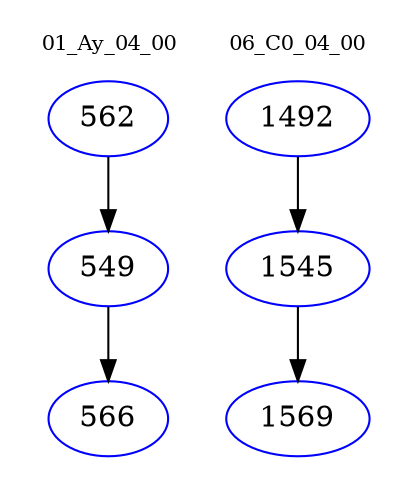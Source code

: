 digraph{
subgraph cluster_0 {
color = white
label = "01_Ay_04_00";
fontsize=10;
T0_562 [label="562", color="blue"]
T0_562 -> T0_549 [color="black"]
T0_549 [label="549", color="blue"]
T0_549 -> T0_566 [color="black"]
T0_566 [label="566", color="blue"]
}
subgraph cluster_1 {
color = white
label = "06_C0_04_00";
fontsize=10;
T1_1492 [label="1492", color="blue"]
T1_1492 -> T1_1545 [color="black"]
T1_1545 [label="1545", color="blue"]
T1_1545 -> T1_1569 [color="black"]
T1_1569 [label="1569", color="blue"]
}
}
